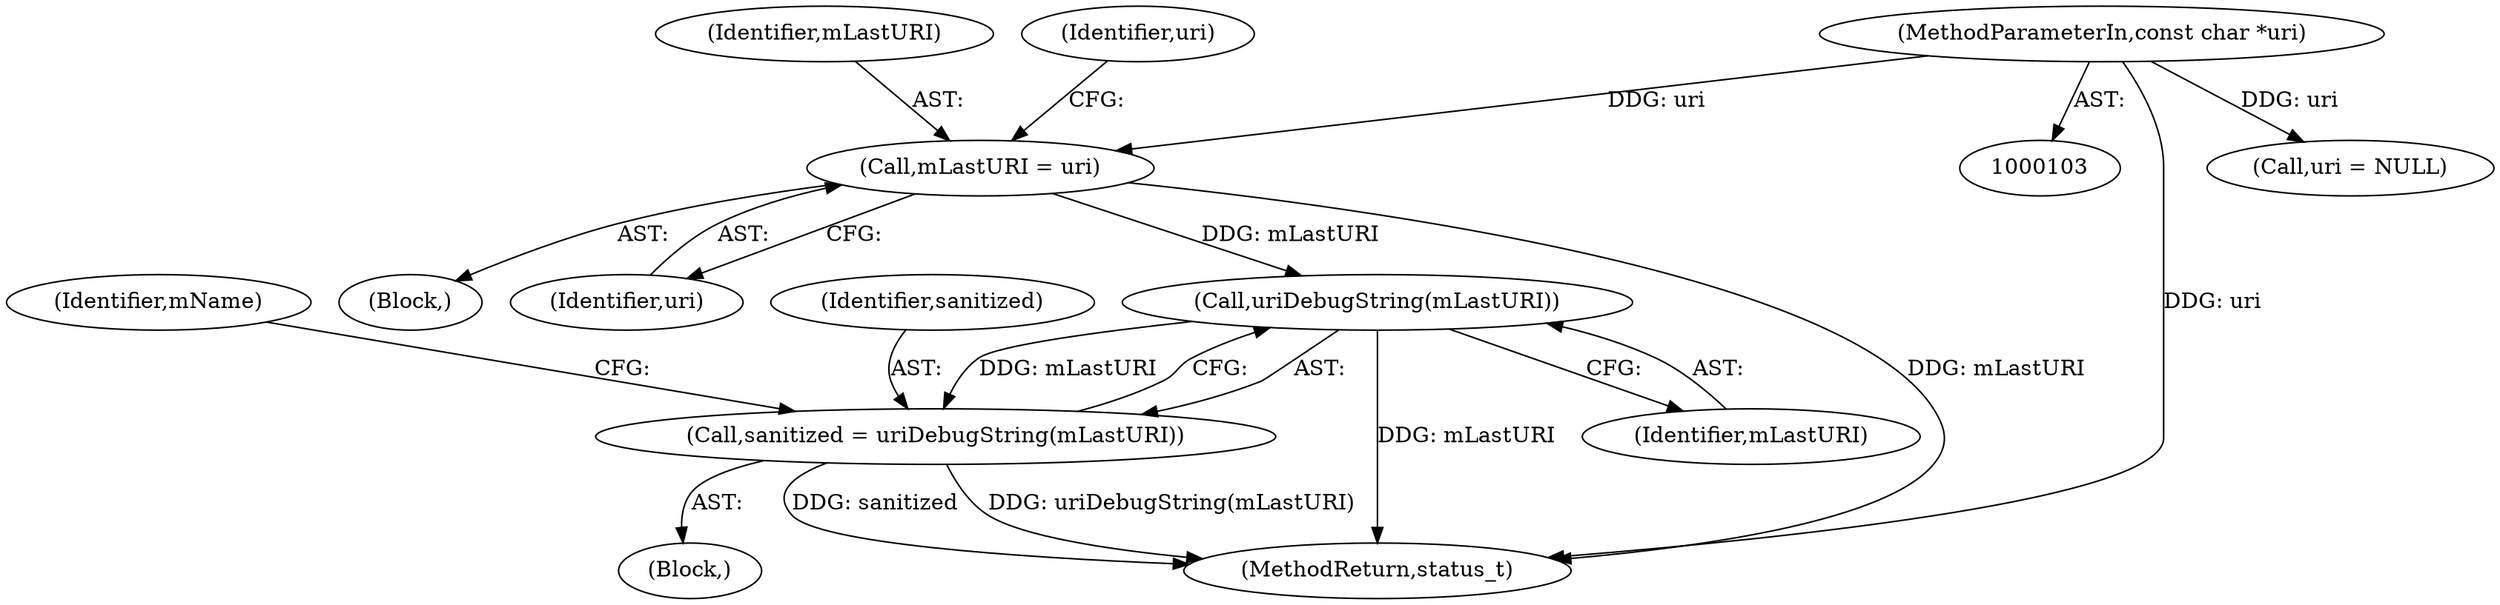 digraph "0_Android_3b1c9f692c4d4b7a683c2b358fc89e831a641b88@pointer" {
"1000137" [label="(Call,mLastURI = uri)"];
"1000104" [label="(MethodParameterIn,const char *uri)"];
"1000162" [label="(Call,uriDebugString(mLastURI))"];
"1000160" [label="(Call,sanitized = uriDebugString(mLastURI))"];
"1000107" [label="(Block,)"];
"1000137" [label="(Call,mLastURI = uri)"];
"1000139" [label="(Identifier,uri)"];
"1000174" [label="(MethodReturn,status_t)"];
"1000162" [label="(Call,uriDebugString(mLastURI))"];
"1000160" [label="(Call,sanitized = uriDebugString(mLastURI))"];
"1000138" [label="(Identifier,mLastURI)"];
"1000165" [label="(Identifier,mName)"];
"1000141" [label="(Identifier,uri)"];
"1000104" [label="(MethodParameterIn,const char *uri)"];
"1000161" [label="(Identifier,sanitized)"];
"1000158" [label="(Block,)"];
"1000163" [label="(Identifier,mLastURI)"];
"1000140" [label="(Call,uri = NULL)"];
"1000137" -> "1000107"  [label="AST: "];
"1000137" -> "1000139"  [label="CFG: "];
"1000138" -> "1000137"  [label="AST: "];
"1000139" -> "1000137"  [label="AST: "];
"1000141" -> "1000137"  [label="CFG: "];
"1000137" -> "1000174"  [label="DDG: mLastURI"];
"1000104" -> "1000137"  [label="DDG: uri"];
"1000137" -> "1000162"  [label="DDG: mLastURI"];
"1000104" -> "1000103"  [label="AST: "];
"1000104" -> "1000174"  [label="DDG: uri"];
"1000104" -> "1000140"  [label="DDG: uri"];
"1000162" -> "1000160"  [label="AST: "];
"1000162" -> "1000163"  [label="CFG: "];
"1000163" -> "1000162"  [label="AST: "];
"1000160" -> "1000162"  [label="CFG: "];
"1000162" -> "1000174"  [label="DDG: mLastURI"];
"1000162" -> "1000160"  [label="DDG: mLastURI"];
"1000160" -> "1000158"  [label="AST: "];
"1000161" -> "1000160"  [label="AST: "];
"1000165" -> "1000160"  [label="CFG: "];
"1000160" -> "1000174"  [label="DDG: uriDebugString(mLastURI)"];
"1000160" -> "1000174"  [label="DDG: sanitized"];
}
